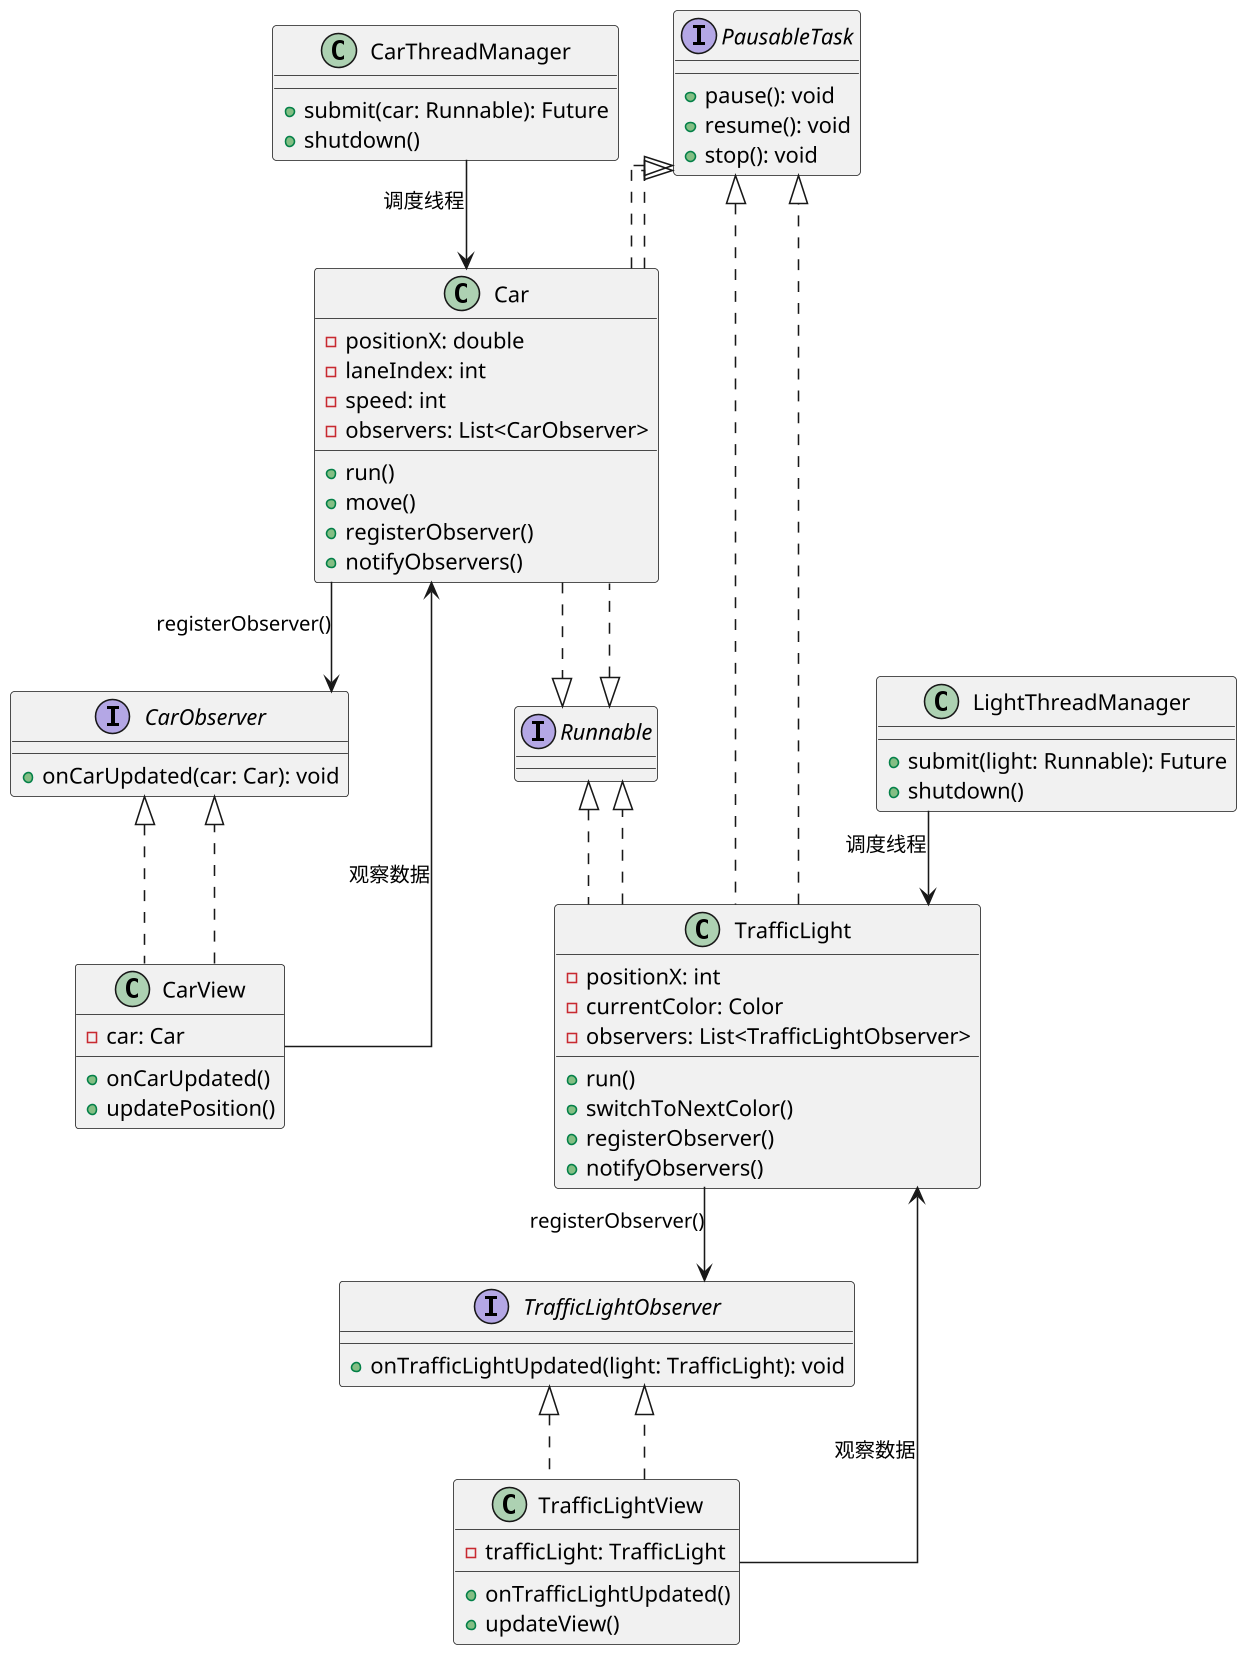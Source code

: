 @startuml

skinparam linetype ortho
skinparam dpi 150
skinparam defaultTextAlignment center

' ========= 类定义 =========

interface PausableTask {
  + pause(): void
  + resume(): void
  + stop(): void
}

interface CarObserver {
  + onCarUpdated(car: Car): void
}

class Car implements Runnable, PausableTask {
  - positionX: double
  - laneIndex: int
  - speed: int
  - observers: List<CarObserver>
  + run()
  + move()
  + registerObserver()
  + notifyObservers()
}

class CarView implements CarObserver {
  - car: Car
  + onCarUpdated()
  + updatePosition()
}

class CarThreadManager {
  + submit(car: Runnable): Future
  + shutdown()
}

interface TrafficLightObserver {
  + onTrafficLightUpdated(light: TrafficLight): void
}

class TrafficLight implements Runnable, PausableTask {
  - positionX: int
  - currentColor: Color
  - observers: List<TrafficLightObserver>
  + run()
  + switchToNextColor()
  + registerObserver()
  + notifyObservers()
}

class TrafficLightView implements TrafficLightObserver {
  - trafficLight: TrafficLight
  + onTrafficLightUpdated()
  + updateView()
}

class LightThreadManager {
  + submit(light: Runnable): Future
  + shutdown()
}

' ========= 多线程关系 =========
CarThreadManager --> Car : 调度线程
LightThreadManager --> TrafficLight : 调度线程

Car ..|> Runnable
Car ..|> PausableTask
TrafficLight ..|> Runnable
TrafficLight ..|> PausableTask

' ========= 观察者关系 =========
Car --> CarObserver : registerObserver()
CarView ..|> CarObserver
CarView --> Car : 观察数据

TrafficLight --> TrafficLightObserver : registerObserver()
TrafficLightView ..|> TrafficLightObserver
TrafficLightView --> TrafficLight : 观察数据

@enduml
